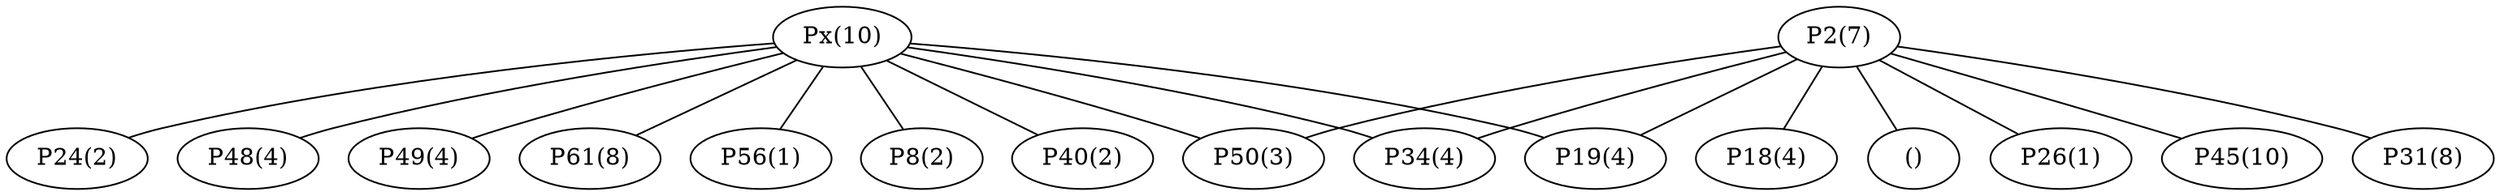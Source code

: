 graph network {
	"Px(10)";
	"P56(1)";
	"P8(2)";
	"P40(2)";
	"P24(2)";
	"P48(4)";
	"P49(4)";
	"P50(3)";
	"P34(4)";
	"P19(4)";
	"P61(8)";
	"P2(7)";
	"P18(4)";
	"()";
	"P26(1)";
	"P45(10)";
	"P31(8)";
	"Px(10)" -- "P56(1)";
	"Px(10)" -- "P8(2)";
	"Px(10)" -- "P40(2)";
	"Px(10)" -- "P24(2)";
	"Px(10)" -- "P48(4)";
	"Px(10)" -- "P49(4)";
	"Px(10)" -- "P50(3)";
	"Px(10)" -- "P34(4)";
	"Px(10)" -- "P19(4)";
	"Px(10)" -- "P61(8)";
	"P2(7)" -- "P18(4)";
	"P2(7)" -- "P34(4)";
	"P2(7)" -- "P50(3)";
	"P2(7)" -- "()";
	"P2(7)" -- "P26(1)";
	"P2(7)" -- "P19(4)";
	"P2(7)" -- "P45(10)";
	"P2(7)" -- "P31(8)";
}